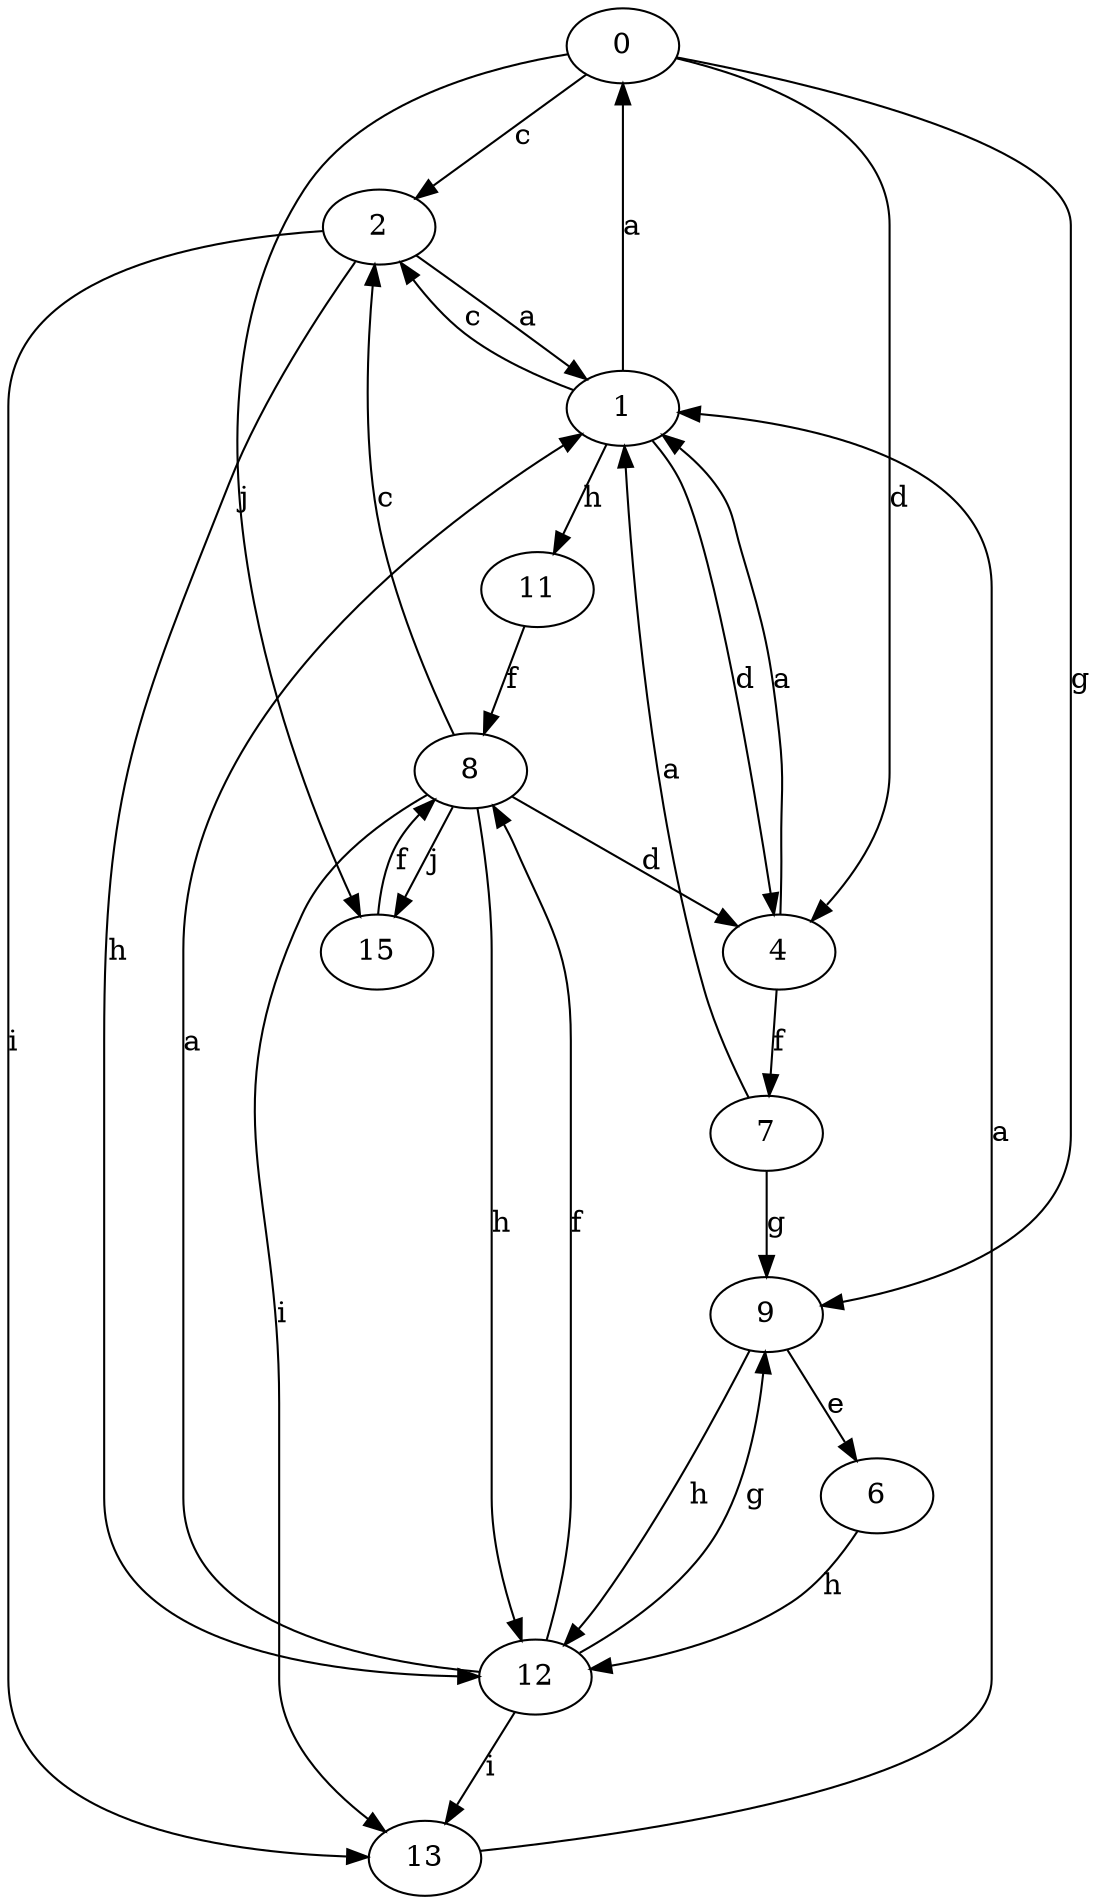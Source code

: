 strict digraph  {
0;
1;
2;
4;
6;
7;
8;
9;
11;
12;
13;
15;
0 -> 2  [label=c];
0 -> 4  [label=d];
0 -> 9  [label=g];
0 -> 15  [label=j];
1 -> 0  [label=a];
1 -> 2  [label=c];
1 -> 4  [label=d];
1 -> 11  [label=h];
2 -> 1  [label=a];
2 -> 12  [label=h];
2 -> 13  [label=i];
4 -> 1  [label=a];
4 -> 7  [label=f];
6 -> 12  [label=h];
7 -> 1  [label=a];
7 -> 9  [label=g];
8 -> 2  [label=c];
8 -> 4  [label=d];
8 -> 12  [label=h];
8 -> 13  [label=i];
8 -> 15  [label=j];
9 -> 6  [label=e];
9 -> 12  [label=h];
11 -> 8  [label=f];
12 -> 1  [label=a];
12 -> 8  [label=f];
12 -> 9  [label=g];
12 -> 13  [label=i];
13 -> 1  [label=a];
15 -> 8  [label=f];
}
